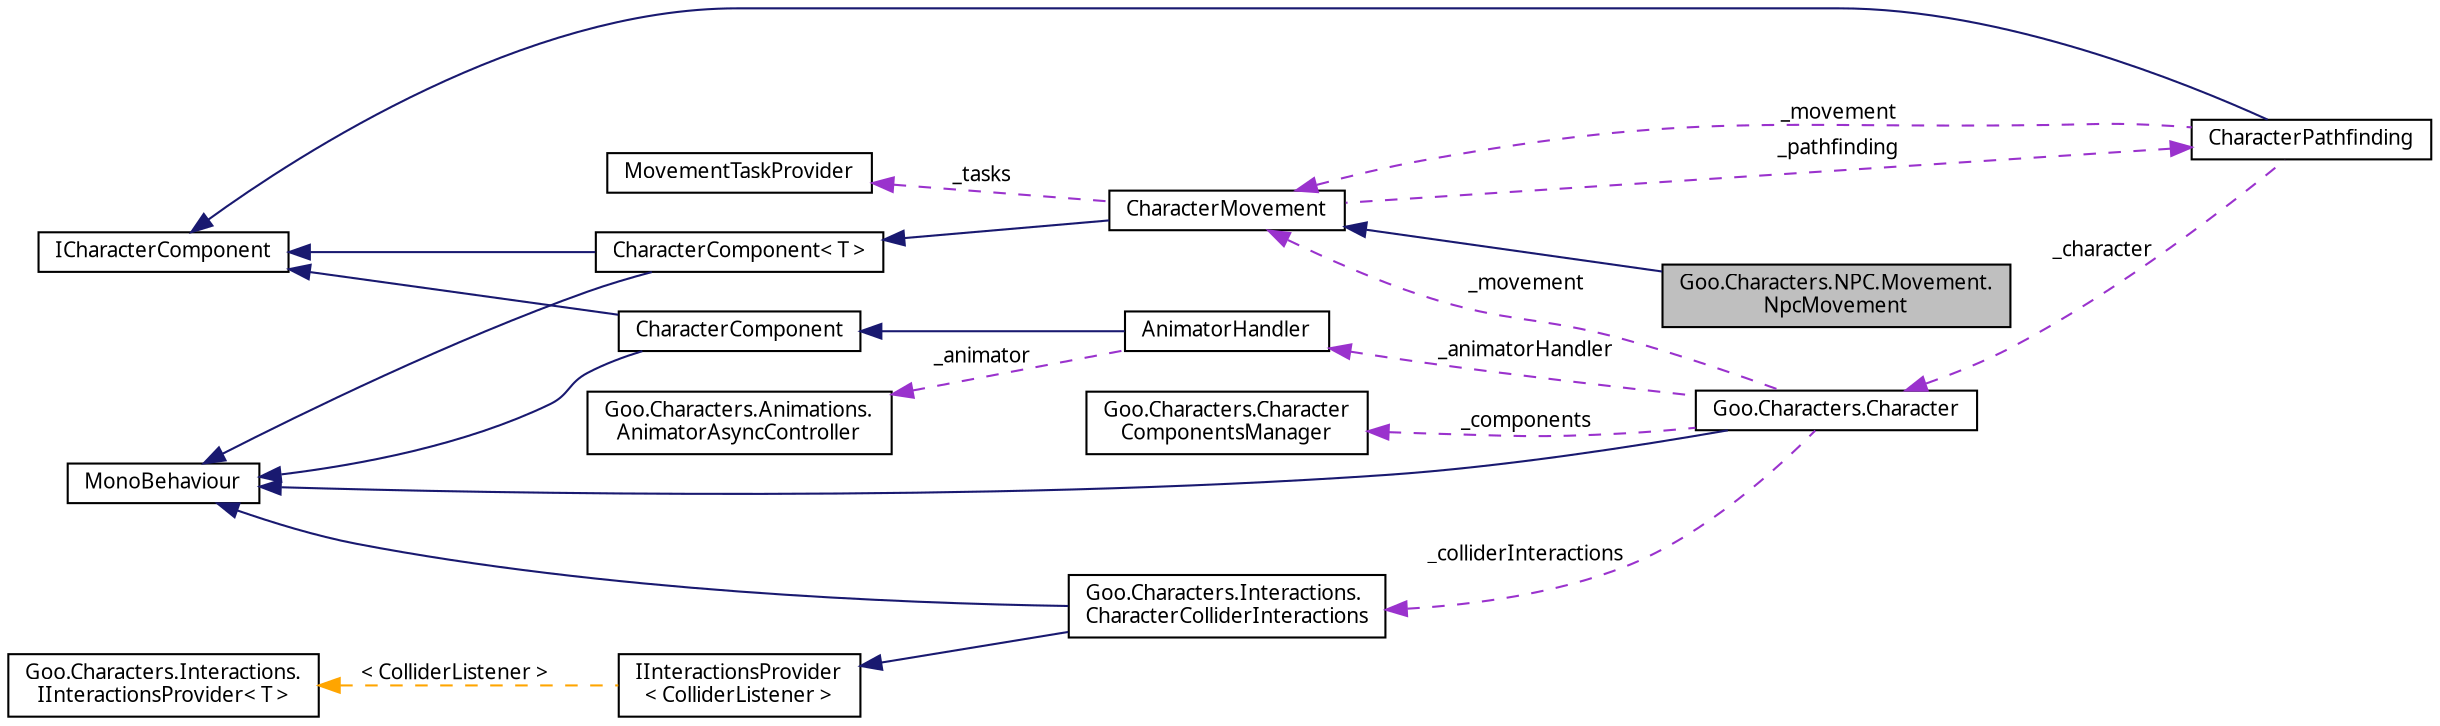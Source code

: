 digraph "Goo.Characters.NPC.Movement.NpcMovement"
{
 // LATEX_PDF_SIZE
  edge [fontname="Calibrii",fontsize="10",labelfontname="Calibrii",labelfontsize="10"];
  node [fontname="Calibrii",fontsize="10",shape=record];
  rankdir="LR";
  Node1 [label="Goo.Characters.NPC.Movement.\lNpcMovement",height=0.2,width=0.4,color="black", fillcolor="grey75", style="filled", fontcolor="black",tooltip=" "];
  Node2 -> Node1 [dir="back",color="midnightblue",fontsize="10",style="solid",fontname="Calibrii"];
  Node2 [label="CharacterMovement",height=0.2,width=0.4,color="black", fillcolor="white", style="filled",URL="$d1/dbf/classCharacterMovement.html",tooltip=" "];
  Node3 -> Node2 [dir="back",color="midnightblue",fontsize="10",style="solid",fontname="Calibrii"];
  Node3 [label="CharacterComponent\< T \>",height=0.2,width=0.4,color="black", fillcolor="white", style="filled",URL="$d2/d2c/classGoo_1_1Characters_1_1CharacterComponent.html",tooltip=" "];
  Node4 -> Node3 [dir="back",color="midnightblue",fontsize="10",style="solid",fontname="Calibrii"];
  Node4 [label="MonoBehaviour",height=0.2,width=0.4,color="black", fillcolor="white", style="filled",tooltip=" "];
  Node5 -> Node3 [dir="back",color="midnightblue",fontsize="10",style="solid",fontname="Calibrii"];
  Node5 [label="ICharacterComponent",height=0.2,width=0.4,color="black", fillcolor="white", style="filled",URL="$d6/d11/interfaceGoo_1_1Characters_1_1ICharacterComponent.html",tooltip=" "];
  Node6 -> Node2 [dir="back",color="darkorchid3",fontsize="10",style="dashed",label=" _pathfinding" ,fontname="Calibrii"];
  Node6 [label="CharacterPathfinding",height=0.2,width=0.4,color="black", fillcolor="white", style="filled",URL="$df/dd3/classCharacterPathfinding.html",tooltip=" "];
  Node5 -> Node6 [dir="back",color="midnightblue",fontsize="10",style="solid",fontname="Calibrii"];
  Node7 -> Node6 [dir="back",color="darkorchid3",fontsize="10",style="dashed",label=" _character" ,fontname="Calibrii"];
  Node7 [label="Goo.Characters.Character",height=0.2,width=0.4,color="black", fillcolor="white", style="filled",URL="$d0/d97/classGoo_1_1Characters_1_1Character.html",tooltip=" "];
  Node4 -> Node7 [dir="back",color="midnightblue",fontsize="10",style="solid",fontname="Calibrii"];
  Node8 -> Node7 [dir="back",color="darkorchid3",fontsize="10",style="dashed",label=" _components" ,fontname="Calibrii"];
  Node8 [label="Goo.Characters.Character\lComponentsManager",height=0.2,width=0.4,color="black", fillcolor="white", style="filled",URL="$d8/d2e/classGoo_1_1Characters_1_1CharacterComponentsManager.html",tooltip=" "];
  Node2 -> Node7 [dir="back",color="darkorchid3",fontsize="10",style="dashed",label=" _movement" ,fontname="Calibrii"];
  Node9 -> Node7 [dir="back",color="darkorchid3",fontsize="10",style="dashed",label=" _animatorHandler" ,fontname="Calibrii"];
  Node9 [label="AnimatorHandler",height=0.2,width=0.4,color="black", fillcolor="white", style="filled",URL="$d2/d76/classAnimatorHandler.html",tooltip=" "];
  Node10 -> Node9 [dir="back",color="midnightblue",fontsize="10",style="solid",fontname="Calibrii"];
  Node10 [label="CharacterComponent",height=0.2,width=0.4,color="black", fillcolor="white", style="filled",URL="$d2/d2c/classGoo_1_1Characters_1_1CharacterComponent.html",tooltip=" "];
  Node4 -> Node10 [dir="back",color="midnightblue",fontsize="10",style="solid",fontname="Calibrii"];
  Node5 -> Node10 [dir="back",color="midnightblue",fontsize="10",style="solid",fontname="Calibrii"];
  Node11 -> Node9 [dir="back",color="darkorchid3",fontsize="10",style="dashed",label=" _animator" ,fontname="Calibrii"];
  Node11 [label="Goo.Characters.Animations.\lAnimatorAsyncController",height=0.2,width=0.4,color="black", fillcolor="white", style="filled",URL="$db/da9/classGoo_1_1Characters_1_1Animations_1_1AnimatorAsyncController.html",tooltip=" "];
  Node12 -> Node7 [dir="back",color="darkorchid3",fontsize="10",style="dashed",label=" _colliderInteractions" ,fontname="Calibrii"];
  Node12 [label="Goo.Characters.Interactions.\lCharacterColliderInteractions",height=0.2,width=0.4,color="black", fillcolor="white", style="filled",URL="$de/d8c/classGoo_1_1Characters_1_1Interactions_1_1CharacterColliderInteractions.html",tooltip=" "];
  Node4 -> Node12 [dir="back",color="midnightblue",fontsize="10",style="solid",fontname="Calibrii"];
  Node13 -> Node12 [dir="back",color="midnightblue",fontsize="10",style="solid",fontname="Calibrii"];
  Node13 [label="IInteractionsProvider\l\< ColliderListener \>",height=0.2,width=0.4,color="black", fillcolor="white", style="filled",URL="$df/d29/interfaceGoo_1_1Characters_1_1Interactions_1_1IInteractionsProvider.html",tooltip=" "];
  Node14 -> Node13 [dir="back",color="orange",fontsize="10",style="dashed",label=" \< ColliderListener \>" ,fontname="Calibrii"];
  Node14 [label="Goo.Characters.Interactions.\lIInteractionsProvider\< T \>",height=0.2,width=0.4,color="black", fillcolor="white", style="filled",URL="$df/d29/interfaceGoo_1_1Characters_1_1Interactions_1_1IInteractionsProvider.html",tooltip=" "];
  Node2 -> Node6 [dir="back",color="darkorchid3",fontsize="10",style="dashed",label=" _movement" ,fontname="Calibrii"];
  Node15 -> Node2 [dir="back",color="darkorchid3",fontsize="10",style="dashed",label=" _tasks" ,fontname="Calibrii"];
  Node15 [label="MovementTaskProvider",height=0.2,width=0.4,color="black", fillcolor="white", style="filled",URL="$d7/d68/classMovementTaskProvider.html",tooltip=" "];
}
